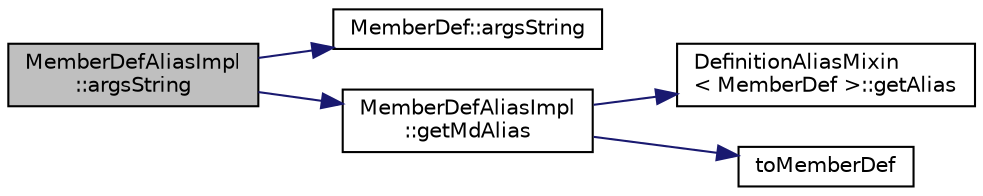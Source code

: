 digraph "MemberDefAliasImpl::argsString"
{
 // LATEX_PDF_SIZE
  edge [fontname="Helvetica",fontsize="10",labelfontname="Helvetica",labelfontsize="10"];
  node [fontname="Helvetica",fontsize="10",shape=record];
  rankdir="LR";
  Node1 [label="MemberDefAliasImpl\l::argsString",height=0.2,width=0.4,color="black", fillcolor="grey75", style="filled", fontcolor="black",tooltip=" "];
  Node1 -> Node2 [color="midnightblue",fontsize="10",style="solid",fontname="Helvetica"];
  Node2 [label="MemberDef::argsString",height=0.2,width=0.4,color="black", fillcolor="white", style="filled",URL="$classMemberDef.html#adfae3b8f49644ba27669daa9412e14a3",tooltip=" "];
  Node1 -> Node3 [color="midnightblue",fontsize="10",style="solid",fontname="Helvetica"];
  Node3 [label="MemberDefAliasImpl\l::getMdAlias",height=0.2,width=0.4,color="black", fillcolor="white", style="filled",URL="$classMemberDefAliasImpl.html#aa35f82a07125e195a28330a8b761dd53",tooltip=" "];
  Node3 -> Node4 [color="midnightblue",fontsize="10",style="solid",fontname="Helvetica"];
  Node4 [label="DefinitionAliasMixin\l\< MemberDef \>::getAlias",height=0.2,width=0.4,color="black", fillcolor="white", style="filled",URL="$classDefinitionAliasMixin.html#a69970921105b4e7d6aebca0b297a9393",tooltip=" "];
  Node3 -> Node5 [color="midnightblue",fontsize="10",style="solid",fontname="Helvetica"];
  Node5 [label="toMemberDef",height=0.2,width=0.4,color="black", fillcolor="white", style="filled",URL="$memberdef_8cpp.html#af5b90e1ee6115fc2c7c6ce672c3dd157",tooltip=" "];
}

